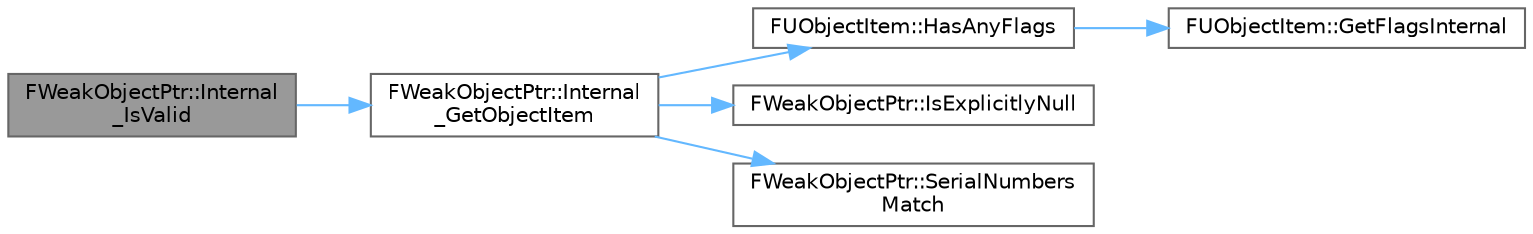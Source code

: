 digraph "FWeakObjectPtr::Internal_IsValid"
{
 // INTERACTIVE_SVG=YES
 // LATEX_PDF_SIZE
  bgcolor="transparent";
  edge [fontname=Helvetica,fontsize=10,labelfontname=Helvetica,labelfontsize=10];
  node [fontname=Helvetica,fontsize=10,shape=box,height=0.2,width=0.4];
  rankdir="LR";
  Node1 [id="Node000001",label="FWeakObjectPtr::Internal\l_IsValid",height=0.2,width=0.4,color="gray40", fillcolor="grey60", style="filled", fontcolor="black",tooltip="Private (inlined) version for internal use only."];
  Node1 -> Node2 [id="edge1_Node000001_Node000002",color="steelblue1",style="solid",tooltip=" "];
  Node2 [id="Node000002",label="FWeakObjectPtr::Internal\l_GetObjectItem",height=0.2,width=0.4,color="grey40", fillcolor="white", style="filled",URL="$d2/dbe/structFWeakObjectPtr.html#a5b029bf68cdea6feea65ec1c920f1dc5",tooltip=" "];
  Node2 -> Node3 [id="edge2_Node000002_Node000003",color="steelblue1",style="solid",tooltip=" "];
  Node3 [id="Node000003",label="FUObjectItem::HasAnyFlags",height=0.2,width=0.4,color="grey40", fillcolor="white", style="filled",URL="$dc/d55/structFUObjectItem.html#a50c86da42602d527ef10dba1071a5cde",tooltip=" "];
  Node3 -> Node4 [id="edge3_Node000003_Node000004",color="steelblue1",style="solid",tooltip=" "];
  Node4 [id="Node000004",label="FUObjectItem::GetFlagsInternal",height=0.2,width=0.4,color="grey40", fillcolor="white", style="filled",URL="$dc/d55/structFUObjectItem.html#a5644d392a2101434d2eb8799abfca7c8",tooltip=" "];
  Node2 -> Node5 [id="edge4_Node000002_Node000005",color="steelblue1",style="solid",tooltip=" "];
  Node5 [id="Node000005",label="FWeakObjectPtr::IsExplicitlyNull",height=0.2,width=0.4,color="grey40", fillcolor="white", style="filled",URL="$d2/dbe/structFWeakObjectPtr.html#a038fc5af2b07d2a5b230ea72dda7ad3b",tooltip="Returns true if this pointer was explicitly assigned to null, was reset, or was never initialized."];
  Node2 -> Node6 [id="edge5_Node000002_Node000006",color="steelblue1",style="solid",tooltip=" "];
  Node6 [id="Node000006",label="FWeakObjectPtr::SerialNumbers\lMatch",height=0.2,width=0.4,color="grey40", fillcolor="white", style="filled",URL="$d2/dbe/structFWeakObjectPtr.html#a1623e7d718bb4d4ef659362c10b6d264",tooltip="internal function to test for serial number matches"];
}
